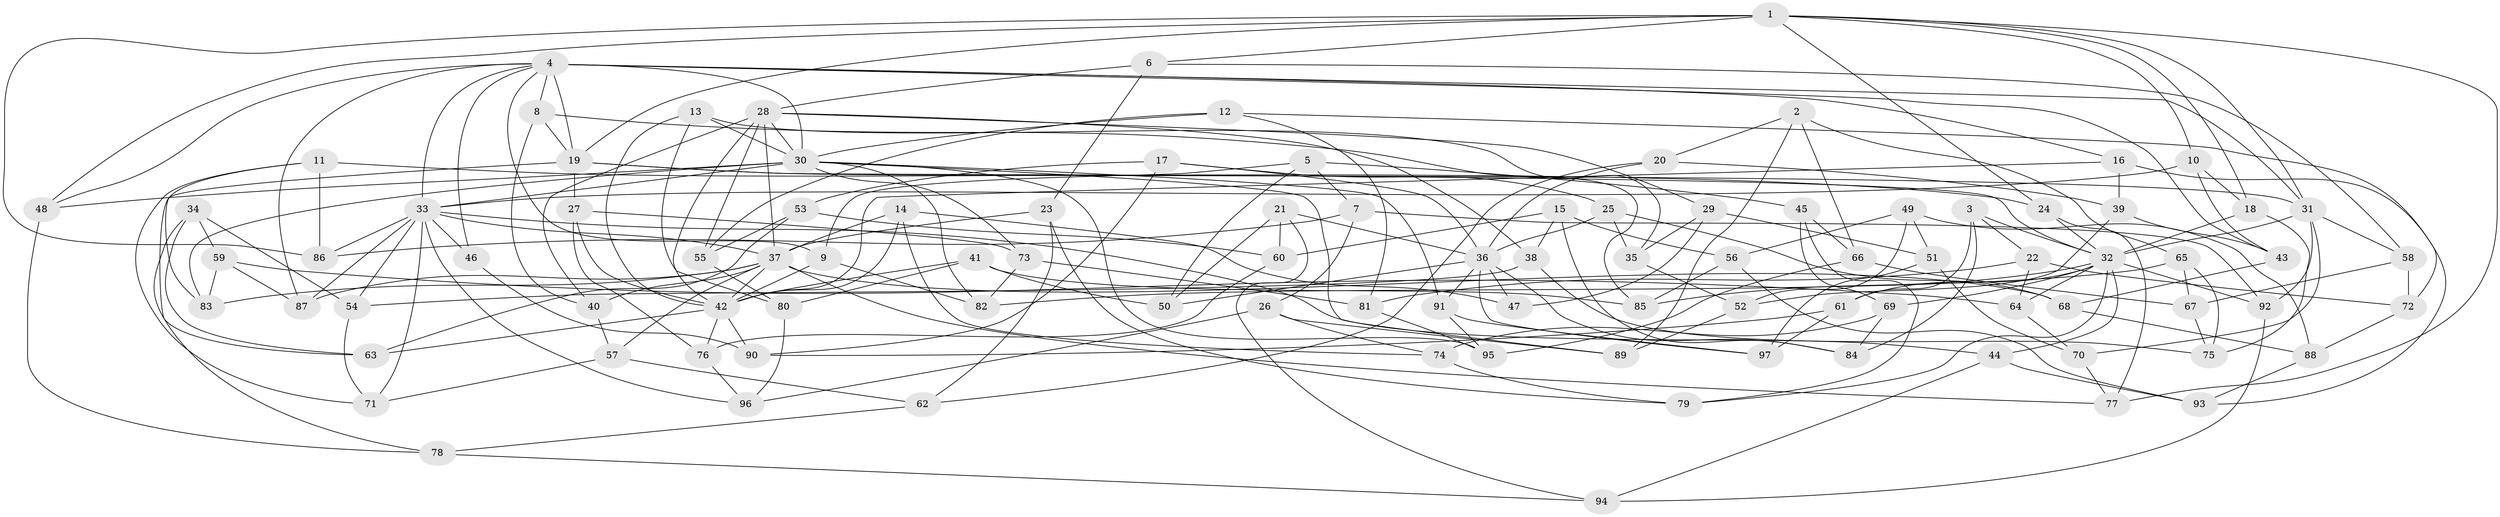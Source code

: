 // original degree distribution, {4: 1.0}
// Generated by graph-tools (version 1.1) at 2025/54/03/04/25 22:54:05]
// undirected, 97 vertices, 225 edges
graph export_dot {
  node [color=gray90,style=filled];
  1;
  2;
  3;
  4;
  5;
  6;
  7;
  8;
  9;
  10;
  11;
  12;
  13;
  14;
  15;
  16;
  17;
  18;
  19;
  20;
  21;
  22;
  23;
  24;
  25;
  26;
  27;
  28;
  29;
  30;
  31;
  32;
  33;
  34;
  35;
  36;
  37;
  38;
  39;
  40;
  41;
  42;
  43;
  44;
  45;
  46;
  47;
  48;
  49;
  50;
  51;
  52;
  53;
  54;
  55;
  56;
  57;
  58;
  59;
  60;
  61;
  62;
  63;
  64;
  65;
  66;
  67;
  68;
  69;
  70;
  71;
  72;
  73;
  74;
  75;
  76;
  77;
  78;
  79;
  80;
  81;
  82;
  83;
  84;
  85;
  86;
  87;
  88;
  89;
  90;
  91;
  92;
  93;
  94;
  95;
  96;
  97;
  1 -- 6 [weight=1.0];
  1 -- 10 [weight=1.0];
  1 -- 18 [weight=1.0];
  1 -- 19 [weight=3.0];
  1 -- 24 [weight=1.0];
  1 -- 31 [weight=2.0];
  1 -- 48 [weight=1.0];
  1 -- 77 [weight=1.0];
  1 -- 86 [weight=1.0];
  2 -- 20 [weight=1.0];
  2 -- 65 [weight=1.0];
  2 -- 66 [weight=1.0];
  2 -- 89 [weight=1.0];
  3 -- 22 [weight=1.0];
  3 -- 32 [weight=1.0];
  3 -- 61 [weight=1.0];
  3 -- 84 [weight=1.0];
  4 -- 8 [weight=1.0];
  4 -- 9 [weight=1.0];
  4 -- 16 [weight=1.0];
  4 -- 19 [weight=2.0];
  4 -- 30 [weight=1.0];
  4 -- 31 [weight=1.0];
  4 -- 33 [weight=1.0];
  4 -- 43 [weight=1.0];
  4 -- 46 [weight=1.0];
  4 -- 48 [weight=1.0];
  4 -- 87 [weight=1.0];
  5 -- 7 [weight=1.0];
  5 -- 9 [weight=1.0];
  5 -- 45 [weight=1.0];
  5 -- 50 [weight=1.0];
  6 -- 23 [weight=1.0];
  6 -- 28 [weight=1.0];
  6 -- 58 [weight=1.0];
  7 -- 26 [weight=1.0];
  7 -- 86 [weight=1.0];
  7 -- 92 [weight=1.0];
  8 -- 19 [weight=1.0];
  8 -- 40 [weight=1.0];
  8 -- 85 [weight=1.0];
  9 -- 42 [weight=1.0];
  9 -- 82 [weight=1.0];
  10 -- 18 [weight=1.0];
  10 -- 33 [weight=1.0];
  10 -- 43 [weight=1.0];
  11 -- 24 [weight=1.0];
  11 -- 71 [weight=1.0];
  11 -- 83 [weight=1.0];
  11 -- 86 [weight=1.0];
  12 -- 30 [weight=1.0];
  12 -- 55 [weight=1.0];
  12 -- 72 [weight=1.0];
  12 -- 81 [weight=1.0];
  13 -- 30 [weight=1.0];
  13 -- 35 [weight=1.0];
  13 -- 42 [weight=1.0];
  13 -- 80 [weight=1.0];
  14 -- 37 [weight=1.0];
  14 -- 42 [weight=1.0];
  14 -- 47 [weight=1.0];
  14 -- 74 [weight=1.0];
  15 -- 38 [weight=1.0];
  15 -- 56 [weight=1.0];
  15 -- 60 [weight=1.0];
  15 -- 84 [weight=1.0];
  16 -- 39 [weight=1.0];
  16 -- 42 [weight=1.0];
  16 -- 93 [weight=1.0];
  17 -- 25 [weight=1.0];
  17 -- 36 [weight=1.0];
  17 -- 53 [weight=1.0];
  17 -- 90 [weight=1.0];
  18 -- 32 [weight=1.0];
  18 -- 75 [weight=1.0];
  19 -- 27 [weight=1.0];
  19 -- 31 [weight=1.0];
  19 -- 32 [weight=1.0];
  19 -- 63 [weight=1.0];
  20 -- 36 [weight=1.0];
  20 -- 39 [weight=1.0];
  20 -- 62 [weight=1.0];
  21 -- 36 [weight=1.0];
  21 -- 50 [weight=1.0];
  21 -- 60 [weight=1.0];
  21 -- 94 [weight=1.0];
  22 -- 64 [weight=1.0];
  22 -- 72 [weight=1.0];
  22 -- 81 [weight=1.0];
  23 -- 37 [weight=1.0];
  23 -- 62 [weight=1.0];
  23 -- 79 [weight=1.0];
  24 -- 32 [weight=1.0];
  24 -- 77 [weight=1.0];
  25 -- 35 [weight=1.0];
  25 -- 36 [weight=1.0];
  25 -- 68 [weight=1.0];
  26 -- 74 [weight=1.0];
  26 -- 89 [weight=1.0];
  26 -- 96 [weight=1.0];
  27 -- 42 [weight=1.0];
  27 -- 73 [weight=1.0];
  27 -- 76 [weight=1.0];
  28 -- 29 [weight=1.0];
  28 -- 30 [weight=1.0];
  28 -- 37 [weight=2.0];
  28 -- 38 [weight=1.0];
  28 -- 40 [weight=1.0];
  28 -- 42 [weight=2.0];
  28 -- 55 [weight=1.0];
  29 -- 35 [weight=1.0];
  29 -- 47 [weight=1.0];
  29 -- 51 [weight=1.0];
  30 -- 33 [weight=1.0];
  30 -- 48 [weight=1.0];
  30 -- 73 [weight=1.0];
  30 -- 82 [weight=1.0];
  30 -- 83 [weight=1.0];
  30 -- 89 [weight=1.0];
  30 -- 91 [weight=1.0];
  30 -- 95 [weight=1.0];
  31 -- 32 [weight=1.0];
  31 -- 58 [weight=1.0];
  31 -- 70 [weight=1.0];
  31 -- 92 [weight=1.0];
  32 -- 44 [weight=1.0];
  32 -- 61 [weight=1.0];
  32 -- 64 [weight=1.0];
  32 -- 69 [weight=1.0];
  32 -- 79 [weight=1.0];
  32 -- 85 [weight=1.0];
  32 -- 92 [weight=1.0];
  33 -- 37 [weight=1.0];
  33 -- 44 [weight=1.0];
  33 -- 46 [weight=2.0];
  33 -- 54 [weight=1.0];
  33 -- 71 [weight=1.0];
  33 -- 86 [weight=1.0];
  33 -- 87 [weight=1.0];
  33 -- 96 [weight=1.0];
  34 -- 54 [weight=1.0];
  34 -- 59 [weight=1.0];
  34 -- 63 [weight=1.0];
  34 -- 78 [weight=1.0];
  35 -- 52 [weight=1.0];
  36 -- 47 [weight=2.0];
  36 -- 50 [weight=1.0];
  36 -- 84 [weight=1.0];
  36 -- 91 [weight=1.0];
  36 -- 97 [weight=1.0];
  37 -- 40 [weight=1.0];
  37 -- 42 [weight=1.0];
  37 -- 57 [weight=1.0];
  37 -- 68 [weight=1.0];
  37 -- 77 [weight=1.0];
  37 -- 83 [weight=1.0];
  37 -- 87 [weight=1.0];
  38 -- 54 [weight=1.0];
  38 -- 75 [weight=1.0];
  39 -- 43 [weight=1.0];
  39 -- 52 [weight=1.0];
  40 -- 57 [weight=1.0];
  41 -- 42 [weight=1.0];
  41 -- 50 [weight=1.0];
  41 -- 80 [weight=1.0];
  41 -- 85 [weight=1.0];
  42 -- 63 [weight=1.0];
  42 -- 76 [weight=1.0];
  42 -- 90 [weight=1.0];
  43 -- 68 [weight=1.0];
  44 -- 93 [weight=1.0];
  44 -- 94 [weight=1.0];
  45 -- 66 [weight=1.0];
  45 -- 69 [weight=1.0];
  45 -- 79 [weight=1.0];
  46 -- 90 [weight=1.0];
  48 -- 78 [weight=1.0];
  49 -- 51 [weight=1.0];
  49 -- 52 [weight=1.0];
  49 -- 56 [weight=1.0];
  49 -- 88 [weight=1.0];
  51 -- 70 [weight=1.0];
  51 -- 97 [weight=1.0];
  52 -- 89 [weight=1.0];
  53 -- 55 [weight=1.0];
  53 -- 60 [weight=1.0];
  53 -- 63 [weight=1.0];
  54 -- 71 [weight=1.0];
  55 -- 80 [weight=1.0];
  56 -- 85 [weight=1.0];
  56 -- 93 [weight=1.0];
  57 -- 62 [weight=1.0];
  57 -- 71 [weight=1.0];
  58 -- 67 [weight=1.0];
  58 -- 72 [weight=1.0];
  59 -- 64 [weight=1.0];
  59 -- 83 [weight=1.0];
  59 -- 87 [weight=1.0];
  60 -- 76 [weight=1.0];
  61 -- 90 [weight=1.0];
  61 -- 97 [weight=1.0];
  62 -- 78 [weight=1.0];
  64 -- 70 [weight=1.0];
  65 -- 67 [weight=1.0];
  65 -- 75 [weight=1.0];
  65 -- 82 [weight=1.0];
  66 -- 67 [weight=1.0];
  66 -- 95 [weight=1.0];
  67 -- 75 [weight=1.0];
  68 -- 88 [weight=1.0];
  69 -- 74 [weight=1.0];
  69 -- 84 [weight=1.0];
  70 -- 77 [weight=1.0];
  72 -- 88 [weight=1.0];
  73 -- 81 [weight=1.0];
  73 -- 82 [weight=1.0];
  74 -- 79 [weight=1.0];
  76 -- 96 [weight=1.0];
  78 -- 94 [weight=1.0];
  80 -- 96 [weight=1.0];
  81 -- 95 [weight=1.0];
  88 -- 93 [weight=1.0];
  91 -- 95 [weight=1.0];
  91 -- 97 [weight=1.0];
  92 -- 94 [weight=1.0];
}
